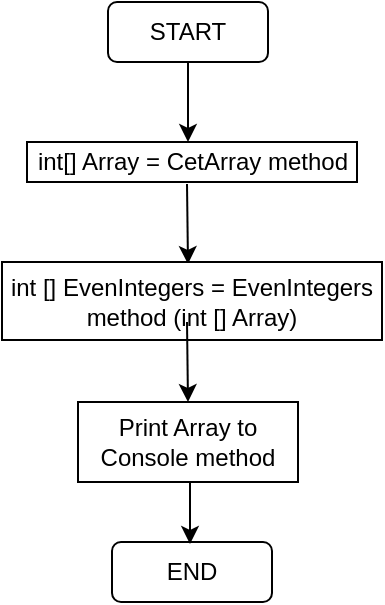 <mxfile>
    <diagram id="iynOfSGFc4vJTPNdbjPA" name="Страница 1">
        <mxGraphModel dx="837" dy="488" grid="1" gridSize="10" guides="1" tooltips="1" connect="1" arrows="1" fold="1" page="1" pageScale="1" pageWidth="827" pageHeight="1169" math="0" shadow="0">
            <root>
                <mxCell id="0"/>
                <mxCell id="1" parent="0"/>
                <mxCell id="2" value="START" style="rounded=1;whiteSpace=wrap;html=1;" parent="1" vertex="1">
                    <mxGeometry x="340" y="91" width="80" height="30" as="geometry"/>
                </mxCell>
                <mxCell id="3" value="" style="endArrow=classic;html=1;exitX=0.5;exitY=1;exitDx=0;exitDy=0;" parent="1" source="2" edge="1">
                    <mxGeometry width="50" height="50" relative="1" as="geometry">
                        <mxPoint x="390" y="241" as="sourcePoint"/>
                        <mxPoint x="380" y="161" as="targetPoint"/>
                    </mxGeometry>
                </mxCell>
                <mxCell id="4" value="int[] Array = CetArray method" style="rounded=0;whiteSpace=wrap;html=1;" parent="1" vertex="1">
                    <mxGeometry x="299.5" y="161" width="165" height="20" as="geometry"/>
                </mxCell>
                <mxCell id="5" value="" style="endArrow=classic;html=1;exitX=0.5;exitY=1;exitDx=0;exitDy=0;" parent="1" edge="1">
                    <mxGeometry width="50" height="50" relative="1" as="geometry">
                        <mxPoint x="379.5" y="182" as="sourcePoint"/>
                        <mxPoint x="379.5" y="222" as="targetPoint"/>
                        <Array as="points">
                            <mxPoint x="380" y="222"/>
                        </Array>
                    </mxGeometry>
                </mxCell>
                <mxCell id="6" value="int [] EvenIntegers = EvenIntegers method (int [] Array)" style="rounded=0;whiteSpace=wrap;html=1;" parent="1" vertex="1">
                    <mxGeometry x="287" y="221" width="190" height="39" as="geometry"/>
                </mxCell>
                <mxCell id="7" value="Print Array to Console method" style="rounded=0;whiteSpace=wrap;html=1;" parent="1" vertex="1">
                    <mxGeometry x="325" y="291" width="110" height="40" as="geometry"/>
                </mxCell>
                <mxCell id="8" value="" style="endArrow=classic;html=1;exitX=0.5;exitY=1;exitDx=0;exitDy=0;" parent="1" edge="1">
                    <mxGeometry width="50" height="50" relative="1" as="geometry">
                        <mxPoint x="379.5" y="251" as="sourcePoint"/>
                        <mxPoint x="379.5" y="291" as="targetPoint"/>
                        <Array as="points">
                            <mxPoint x="380" y="291"/>
                        </Array>
                    </mxGeometry>
                </mxCell>
                <mxCell id="11" value="END" style="rounded=1;whiteSpace=wrap;html=1;" parent="1" vertex="1">
                    <mxGeometry x="342" y="361" width="80" height="30" as="geometry"/>
                </mxCell>
                <mxCell id="12" value="" style="endArrow=classic;html=1;" parent="1" edge="1">
                    <mxGeometry width="50" height="50" relative="1" as="geometry">
                        <mxPoint x="381" y="331" as="sourcePoint"/>
                        <mxPoint x="380.5" y="362" as="targetPoint"/>
                        <Array as="points">
                            <mxPoint x="381" y="362"/>
                        </Array>
                    </mxGeometry>
                </mxCell>
            </root>
        </mxGraphModel>
    </diagram>
</mxfile>